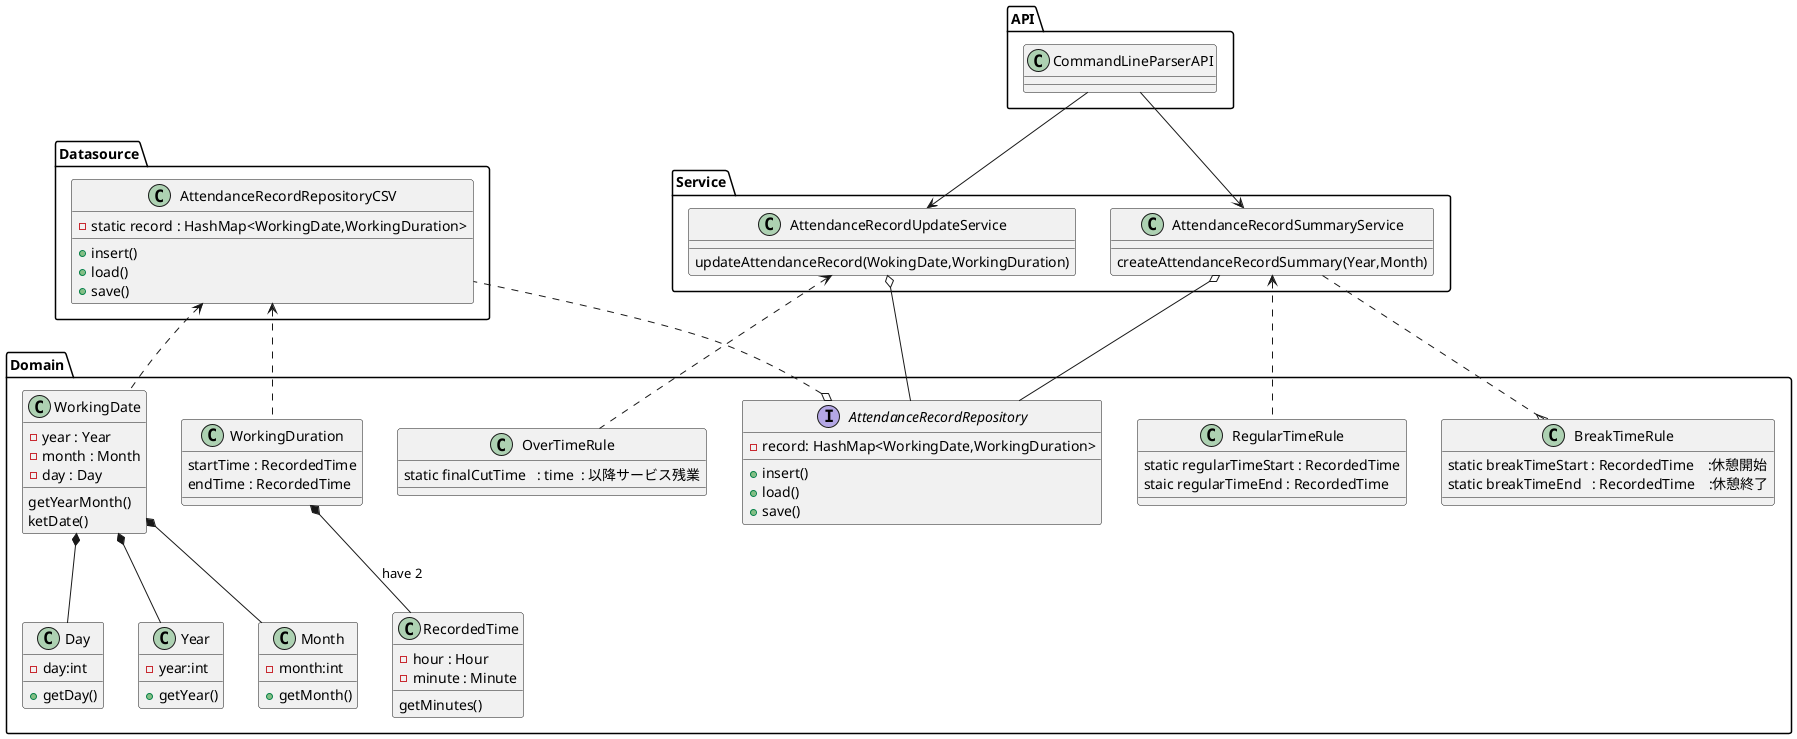 @startuml

package Datasource {
class AttendanceRecordRepositoryCSV {
-static record : HashMap<WorkingDate,WorkingDuration>
+insert()
+load()
+save()
}
}

package Domain {
class Year {
-year:int
+getYear()
}
class Month {
-month:int
+getMonth()
}
class Day {
-day:int
+getDay()
}
class WorkingDate {
-year : Year
-month : Month
-day : Day
getYearMonth()
ketDate()
}

WorkingDate *-down- Year
WorkingDate *-down- Month
WorkingDate *-down- Day

class RecordedTime {
  -hour : Hour
  -minute : Minute
  getMinutes()
}

class WorkingDuration {
startTime : RecordedTime
endTime : RecordedTime
}

WorkingDuration *-down- RecordedTime  : have 2 

class RegularTimeRule {

static regularTimeStart : RecordedTime 
staic regularTimeEnd : RecordedTime 
}

class BreakTimeRule {
static breakTimeStart : RecordedTime　:休憩開始
static breakTimeEnd   : RecordedTime　:休憩終了
}

class OverTimeRule {
    static finalCutTime   : time  : 以降サービス残業
}

interface AttendanceRecordRepository {
-record: HashMap<WorkingDate,WorkingDuration>
+insert()
+load()
+save()

}

}
package API {
class CommandLineParserAPI
}
package Service
{
class AttendanceRecordUpdateService {
updateAttendanceRecord(WokingDate,WorkingDuration)
}
class AttendanceRecordSummaryService
{
createAttendanceRecordSummary(Year,Month)
}

AttendanceRecordUpdateService o--  AttendanceRecordRepository 
AttendanceRecordUpdateService <.. OverTimeRule
AttendanceRecordSummaryService o-- AttendanceRecordRepository
AttendanceRecordSummaryService ..{ BreakTimeRule
AttendanceRecordSummaryService <.. RegularTimeRule

CommandLineParserAPI --> AttendanceRecordUpdateService
CommandLineParserAPI --> AttendanceRecordSummaryService

AttendanceRecordRepositoryCSV <.. WorkingDate
AttendanceRecordRepositoryCSV <.. WorkingDuration

AttendanceRecordRepository o.. AttendanceRecordRepositoryCSV


@enduml
